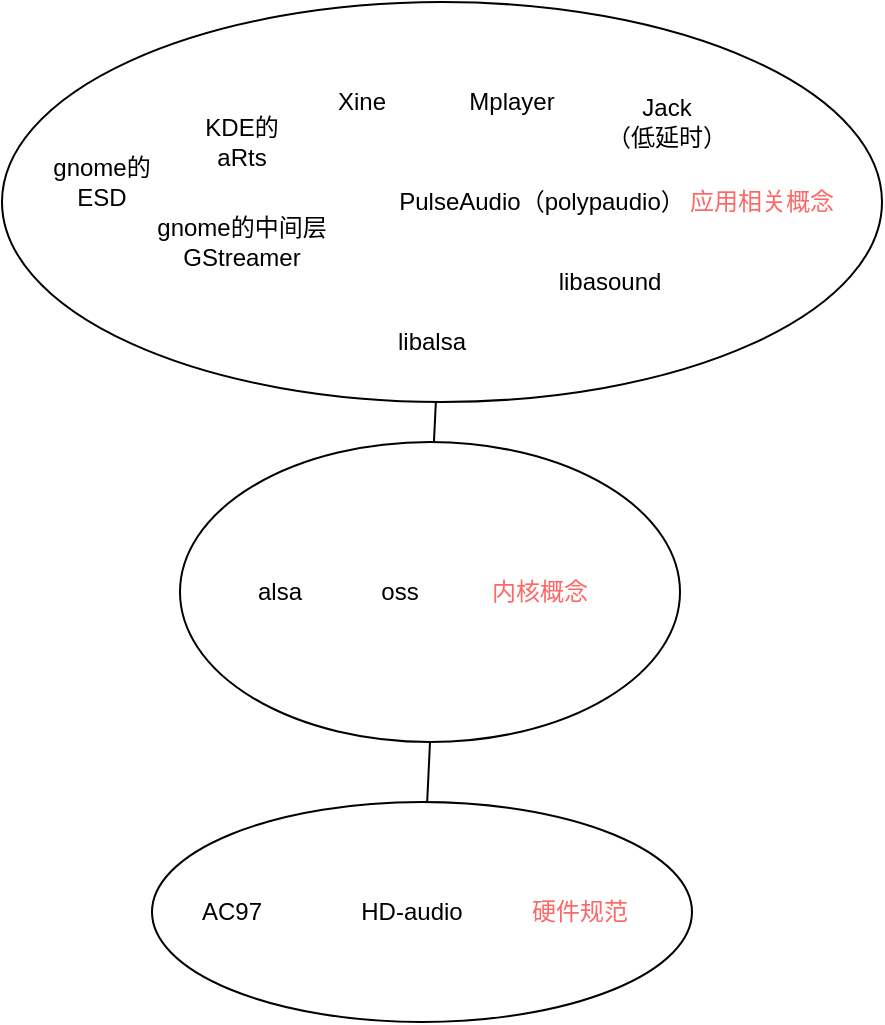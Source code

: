 <mxfile version="14.7.3" type="github" pages="2">
  <diagram id="C1Jkp8a-xgyuVDXNjHvt" name="Page-1">
    <mxGraphModel dx="1422" dy="706" grid="1" gridSize="10" guides="1" tooltips="1" connect="1" arrows="1" fold="1" page="1" pageScale="1" pageWidth="827" pageHeight="1169" math="0" shadow="0">
      <root>
        <mxCell id="0" />
        <mxCell id="1" parent="0" />
        <mxCell id="wrOQ0w5u3BRbuCzJIA1l-1" value="" style="ellipse;whiteSpace=wrap;html=1;" vertex="1" parent="1">
          <mxGeometry x="235" y="1090" width="270" height="110" as="geometry" />
        </mxCell>
        <mxCell id="wrOQ0w5u3BRbuCzJIA1l-2" value="AC97" style="text;html=1;strokeColor=none;fillColor=none;align=center;verticalAlign=middle;whiteSpace=wrap;rounded=0;" vertex="1" parent="1">
          <mxGeometry x="255" y="1135" width="40" height="20" as="geometry" />
        </mxCell>
        <mxCell id="wrOQ0w5u3BRbuCzJIA1l-3" value="HD-audio" style="text;html=1;strokeColor=none;fillColor=none;align=center;verticalAlign=middle;whiteSpace=wrap;rounded=0;" vertex="1" parent="1">
          <mxGeometry x="335" y="1135" width="60" height="20" as="geometry" />
        </mxCell>
        <mxCell id="wrOQ0w5u3BRbuCzJIA1l-7" value="硬件规范" style="text;html=1;strokeColor=none;fillColor=none;align=center;verticalAlign=middle;whiteSpace=wrap;rounded=0;fontColor=#FF6666;" vertex="1" parent="1">
          <mxGeometry x="409" y="1135" width="80" height="20" as="geometry" />
        </mxCell>
        <mxCell id="wrOQ0w5u3BRbuCzJIA1l-8" value="" style="ellipse;whiteSpace=wrap;html=1;" vertex="1" parent="1">
          <mxGeometry x="249" y="910" width="250" height="150" as="geometry" />
        </mxCell>
        <mxCell id="wrOQ0w5u3BRbuCzJIA1l-9" value="alsa" style="text;html=1;strokeColor=none;fillColor=none;align=center;verticalAlign=middle;whiteSpace=wrap;rounded=0;" vertex="1" parent="1">
          <mxGeometry x="279" y="975" width="40" height="20" as="geometry" />
        </mxCell>
        <mxCell id="wrOQ0w5u3BRbuCzJIA1l-10" value="oss" style="text;html=1;strokeColor=none;fillColor=none;align=center;verticalAlign=middle;whiteSpace=wrap;rounded=0;" vertex="1" parent="1">
          <mxGeometry x="339" y="975" width="40" height="20" as="geometry" />
        </mxCell>
        <mxCell id="wrOQ0w5u3BRbuCzJIA1l-11" value="内核概念" style="text;html=1;strokeColor=none;fillColor=none;align=center;verticalAlign=middle;whiteSpace=wrap;rounded=0;fontColor=#FF6666;" vertex="1" parent="1">
          <mxGeometry x="389" y="975" width="80" height="20" as="geometry" />
        </mxCell>
        <mxCell id="wrOQ0w5u3BRbuCzJIA1l-17" value="" style="ellipse;whiteSpace=wrap;html=1;" vertex="1" parent="1">
          <mxGeometry x="160" y="690" width="440" height="200" as="geometry" />
        </mxCell>
        <mxCell id="wrOQ0w5u3BRbuCzJIA1l-18" value="gnome的ESD" style="text;html=1;strokeColor=none;fillColor=none;align=center;verticalAlign=middle;whiteSpace=wrap;rounded=0;" vertex="1" parent="1">
          <mxGeometry x="175" y="770" width="70" height="20" as="geometry" />
        </mxCell>
        <mxCell id="wrOQ0w5u3BRbuCzJIA1l-19" value="&lt;div&gt;KDE的aRts&lt;/div&gt;" style="text;html=1;strokeColor=none;fillColor=none;align=center;verticalAlign=middle;whiteSpace=wrap;rounded=0;" vertex="1" parent="1">
          <mxGeometry x="250" y="750" width="60" height="20" as="geometry" />
        </mxCell>
        <mxCell id="wrOQ0w5u3BRbuCzJIA1l-20" value="应用相关概念" style="text;html=1;strokeColor=none;fillColor=none;align=center;verticalAlign=middle;whiteSpace=wrap;rounded=0;fontColor=#FF6666;" vertex="1" parent="1">
          <mxGeometry x="500" y="780" width="80" height="20" as="geometry" />
        </mxCell>
        <mxCell id="wrOQ0w5u3BRbuCzJIA1l-22" value="&lt;div&gt;Xine&lt;/div&gt;" style="text;html=1;strokeColor=none;fillColor=none;align=center;verticalAlign=middle;whiteSpace=wrap;rounded=0;" vertex="1" parent="1">
          <mxGeometry x="305" y="730" width="70" height="20" as="geometry" />
        </mxCell>
        <mxCell id="wrOQ0w5u3BRbuCzJIA1l-23" value="Mplayer" style="text;html=1;strokeColor=none;fillColor=none;align=center;verticalAlign=middle;whiteSpace=wrap;rounded=0;" vertex="1" parent="1">
          <mxGeometry x="380" y="730" width="70" height="20" as="geometry" />
        </mxCell>
        <mxCell id="wrOQ0w5u3BRbuCzJIA1l-25" value="&lt;div&gt;Jack&lt;/div&gt;（低延时）" style="text;html=1;strokeColor=none;fillColor=none;align=center;verticalAlign=middle;whiteSpace=wrap;rounded=0;" vertex="1" parent="1">
          <mxGeometry x="445" y="740" width="95" height="20" as="geometry" />
        </mxCell>
        <mxCell id="wrOQ0w5u3BRbuCzJIA1l-26" value="gnome的中间层GStreamer" style="text;html=1;strokeColor=none;fillColor=none;align=center;verticalAlign=middle;whiteSpace=wrap;rounded=0;" vertex="1" parent="1">
          <mxGeometry x="225" y="800" width="110" height="20" as="geometry" />
        </mxCell>
        <mxCell id="wrOQ0w5u3BRbuCzJIA1l-27" value="&lt;div&gt;PulseAudio（polypaudio）&lt;/div&gt;" style="text;html=1;strokeColor=none;fillColor=none;align=center;verticalAlign=middle;whiteSpace=wrap;rounded=0;" vertex="1" parent="1">
          <mxGeometry x="345" y="780" width="170" height="20" as="geometry" />
        </mxCell>
        <mxCell id="wrOQ0w5u3BRbuCzJIA1l-28" value="" style="endArrow=none;html=1;fontColor=#FF6666;" edge="1" parent="1" source="wrOQ0w5u3BRbuCzJIA1l-8" target="wrOQ0w5u3BRbuCzJIA1l-17">
          <mxGeometry width="50" height="50" relative="1" as="geometry">
            <mxPoint x="390" y="1010" as="sourcePoint" />
            <mxPoint x="440" y="960" as="targetPoint" />
          </mxGeometry>
        </mxCell>
        <mxCell id="wrOQ0w5u3BRbuCzJIA1l-29" value="" style="endArrow=none;html=1;fontColor=#FF6666;entryX=0.5;entryY=1;entryDx=0;entryDy=0;" edge="1" parent="1" source="wrOQ0w5u3BRbuCzJIA1l-1" target="wrOQ0w5u3BRbuCzJIA1l-8">
          <mxGeometry width="50" height="50" relative="1" as="geometry">
            <mxPoint x="350" y="1120" as="sourcePoint" />
            <mxPoint x="400" y="1070" as="targetPoint" />
          </mxGeometry>
        </mxCell>
        <mxCell id="wrOQ0w5u3BRbuCzJIA1l-41" value="libalsa" style="text;html=1;strokeColor=none;fillColor=none;align=center;verticalAlign=middle;whiteSpace=wrap;rounded=0;" vertex="1" parent="1">
          <mxGeometry x="340" y="850" width="70" height="20" as="geometry" />
        </mxCell>
        <mxCell id="wrOQ0w5u3BRbuCzJIA1l-42" value="libasound" style="text;html=1;strokeColor=none;fillColor=none;align=center;verticalAlign=middle;whiteSpace=wrap;rounded=0;" vertex="1" parent="1">
          <mxGeometry x="429" y="820" width="70" height="20" as="geometry" />
        </mxCell>
      </root>
    </mxGraphModel>
  </diagram>
  <diagram id="kit80xlyRb1jw3yU5VV5" name="Page-2">
    <mxGraphModel dx="1422" dy="-463" grid="1" gridSize="10" guides="1" tooltips="1" connect="1" arrows="1" fold="1" page="1" pageScale="1" pageWidth="827" pageHeight="1169" math="0" shadow="0">
      <root>
        <mxCell id="9TPofv7x4bZ6esJv4uaV-0" />
        <mxCell id="9TPofv7x4bZ6esJv4uaV-1" parent="9TPofv7x4bZ6esJv4uaV-0" />
        <mxCell id="IRfv4XzfQ737wIgKrTSa-0" value="&lt;font&gt;应用程序&lt;/font&gt;" style="rounded=0;whiteSpace=wrap;html=1;" vertex="1" parent="9TPofv7x4bZ6esJv4uaV-1">
          <mxGeometry x="29" y="1270" width="90" height="50" as="geometry" />
        </mxCell>
        <mxCell id="IRfv4XzfQ737wIgKrTSa-1" value="GStreamer" style="rounded=0;whiteSpace=wrap;html=1;" vertex="1" parent="9TPofv7x4bZ6esJv4uaV-1">
          <mxGeometry x="209" y="1270" width="90" height="50" as="geometry" />
        </mxCell>
        <mxCell id="IRfv4XzfQ737wIgKrTSa-2" style="edgeStyle=orthogonalEdgeStyle;rounded=0;orthogonalLoop=1;jettySize=auto;html=1;exitX=1;exitY=0.5;exitDx=0;exitDy=0;entryX=0;entryY=0.5;entryDx=0;entryDy=0;fontColor=#000000;" edge="1" parent="9TPofv7x4bZ6esJv4uaV-1" source="IRfv4XzfQ737wIgKrTSa-3" target="IRfv4XzfQ737wIgKrTSa-5">
          <mxGeometry relative="1" as="geometry" />
        </mxCell>
        <mxCell id="IRfv4XzfQ737wIgKrTSa-3" value="ESD或者PulseAudio等音频服务" style="rounded=0;whiteSpace=wrap;html=1;" vertex="1" parent="9TPofv7x4bZ6esJv4uaV-1">
          <mxGeometry x="418" y="1270" width="140" height="50" as="geometry" />
        </mxCell>
        <mxCell id="IRfv4XzfQ737wIgKrTSa-4" style="edgeStyle=orthogonalEdgeStyle;rounded=0;orthogonalLoop=1;jettySize=auto;html=1;exitX=1;exitY=0.5;exitDx=0;exitDy=0;entryX=0;entryY=0.5;entryDx=0;entryDy=0;fontColor=#000000;" edge="1" parent="9TPofv7x4bZ6esJv4uaV-1" source="IRfv4XzfQ737wIgKrTSa-5" target="IRfv4XzfQ737wIgKrTSa-11">
          <mxGeometry relative="1" as="geometry" />
        </mxCell>
        <mxCell id="IRfv4XzfQ737wIgKrTSa-5" value="ALSA" style="rounded=0;whiteSpace=wrap;html=1;" vertex="1" parent="9TPofv7x4bZ6esJv4uaV-1">
          <mxGeometry x="639" y="1270" width="90" height="50" as="geometry" />
        </mxCell>
        <mxCell id="IRfv4XzfQ737wIgKrTSa-6" value="" style="endArrow=classic;html=1;fontColor=none;entryX=0;entryY=0.5;entryDx=0;entryDy=0;" edge="1" parent="9TPofv7x4bZ6esJv4uaV-1" source="IRfv4XzfQ737wIgKrTSa-0" target="IRfv4XzfQ737wIgKrTSa-1">
          <mxGeometry width="50" height="50" relative="1" as="geometry">
            <mxPoint x="159" y="1320" as="sourcePoint" />
            <mxPoint x="209" y="1270" as="targetPoint" />
          </mxGeometry>
        </mxCell>
        <mxCell id="IRfv4XzfQ737wIgKrTSa-7" value="" style="endArrow=classic;html=1;fontColor=#000000;exitX=1;exitY=0.5;exitDx=0;exitDy=0;" edge="1" parent="9TPofv7x4bZ6esJv4uaV-1" source="IRfv4XzfQ737wIgKrTSa-1" target="IRfv4XzfQ737wIgKrTSa-3">
          <mxGeometry width="50" height="50" relative="1" as="geometry">
            <mxPoint x="289" y="1330" as="sourcePoint" />
            <mxPoint x="339" y="1295" as="targetPoint" />
          </mxGeometry>
        </mxCell>
        <mxCell id="IRfv4XzfQ737wIgKrTSa-8" value="调用" style="text;html=1;strokeColor=none;fillColor=none;align=center;verticalAlign=middle;whiteSpace=wrap;rounded=0;fontColor=#000000;" vertex="1" parent="9TPofv7x4bZ6esJv4uaV-1">
          <mxGeometry x="139" y="1275" width="40" height="20" as="geometry" />
        </mxCell>
        <mxCell id="IRfv4XzfQ737wIgKrTSa-9" value="解码为raw_data" style="text;html=1;strokeColor=none;fillColor=none;align=center;verticalAlign=middle;whiteSpace=wrap;rounded=0;fontColor=#000000;" vertex="1" parent="9TPofv7x4bZ6esJv4uaV-1">
          <mxGeometry x="319" y="1260" width="80" height="35" as="geometry" />
        </mxCell>
        <mxCell id="IRfv4XzfQ737wIgKrTSa-10" value="调用" style="text;html=1;strokeColor=none;fillColor=none;align=center;verticalAlign=middle;whiteSpace=wrap;rounded=0;fontColor=#000000;" vertex="1" parent="9TPofv7x4bZ6esJv4uaV-1">
          <mxGeometry x="579" y="1275" width="40" height="20" as="geometry" />
        </mxCell>
        <mxCell id="IRfv4XzfQ737wIgKrTSa-11" value="设备" style="rounded=0;whiteSpace=wrap;html=1;" vertex="1" parent="9TPofv7x4bZ6esJv4uaV-1">
          <mxGeometry x="779" y="1270" width="90" height="50" as="geometry" />
        </mxCell>
        <mxCell id="IRfv4XzfQ737wIgKrTSa-12" value="调用" style="text;html=1;strokeColor=none;fillColor=none;align=center;verticalAlign=middle;whiteSpace=wrap;rounded=0;fontColor=#000000;" vertex="1" parent="9TPofv7x4bZ6esJv4uaV-1">
          <mxGeometry x="739" y="1275" width="40" height="20" as="geometry" />
        </mxCell>
      </root>
    </mxGraphModel>
  </diagram>
</mxfile>
